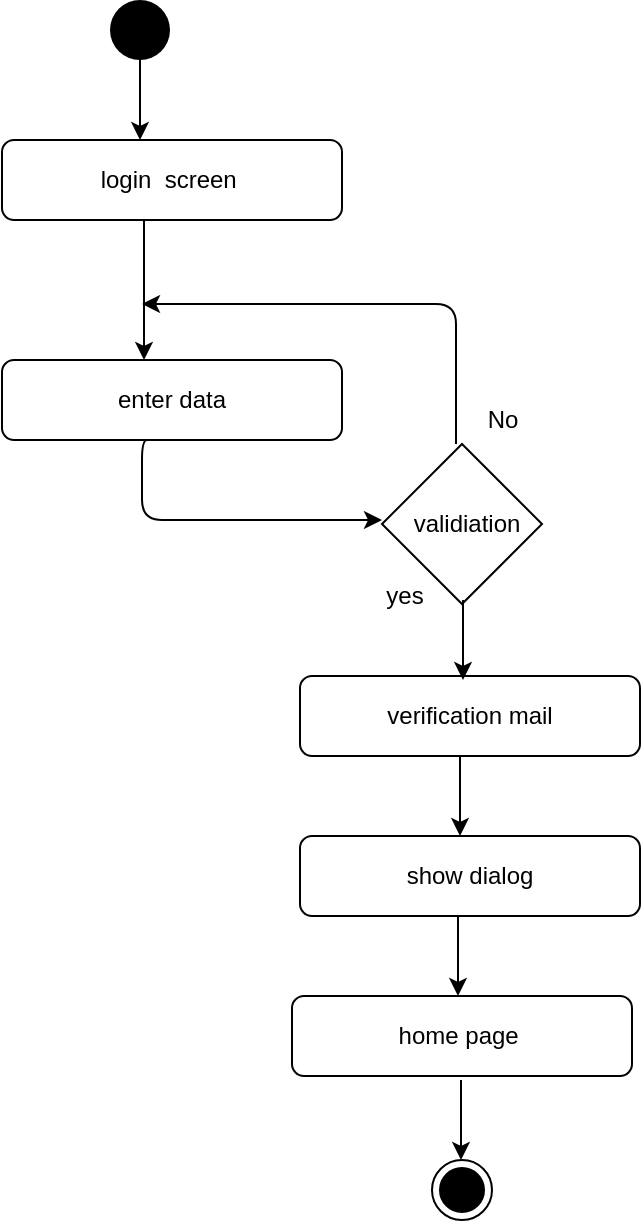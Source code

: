 <mxfile version="13.9.9" type="device"><diagram id="szwSDFGEC0Ppb4oFLjrS" name="Page-1"><mxGraphModel dx="1024" dy="592" grid="1" gridSize="10" guides="1" tooltips="1" connect="1" arrows="1" fold="1" page="1" pageScale="1" pageWidth="850" pageHeight="1100" math="0" shadow="0"><root><mxCell id="0"/><mxCell id="1" parent="0"/><mxCell id="4GXsQNOUUyJ4wqrIdVac-1" value="" style="ellipse;fillColor=#000000;strokeColor=none;" vertex="1" parent="1"><mxGeometry x="214" y="60" width="30" height="30" as="geometry"/></mxCell><mxCell id="4GXsQNOUUyJ4wqrIdVac-2" value="" style="edgeStyle=segmentEdgeStyle;endArrow=classic;html=1;exitX=0.5;exitY=1;exitDx=0;exitDy=0;" edge="1" parent="1"><mxGeometry width="50" height="50" relative="1" as="geometry"><mxPoint x="229" y="90" as="sourcePoint"/><mxPoint x="229" y="130" as="targetPoint"/></mxGeometry></mxCell><mxCell id="4GXsQNOUUyJ4wqrIdVac-3" value="login&amp;nbsp; screen&amp;nbsp;" style="shape=ext;rounded=1;html=1;whiteSpace=wrap;" vertex="1" parent="1"><mxGeometry x="160" y="130" width="170" height="40" as="geometry"/></mxCell><mxCell id="4GXsQNOUUyJ4wqrIdVac-4" value="" style="edgeStyle=segmentEdgeStyle;endArrow=classic;html=1;exitX=0.5;exitY=1;exitDx=0;exitDy=0;" edge="1" parent="1"><mxGeometry width="50" height="50" relative="1" as="geometry"><mxPoint x="231" y="170" as="sourcePoint"/><mxPoint x="231" y="240" as="targetPoint"/></mxGeometry></mxCell><mxCell id="4GXsQNOUUyJ4wqrIdVac-5" value="enter data" style="shape=ext;rounded=1;html=1;whiteSpace=wrap;" vertex="1" parent="1"><mxGeometry x="160" y="240" width="170" height="40" as="geometry"/></mxCell><mxCell id="4GXsQNOUUyJ4wqrIdVac-6" value="" style="edgeStyle=segmentEdgeStyle;endArrow=classic;html=1;exitX=0.5;exitY=1;exitDx=0;exitDy=0;" edge="1" parent="1"><mxGeometry width="50" height="50" relative="1" as="geometry"><mxPoint x="235" y="280" as="sourcePoint"/><mxPoint x="350" y="320" as="targetPoint"/><Array as="points"><mxPoint x="230" y="280"/><mxPoint x="230" y="320"/></Array></mxGeometry></mxCell><mxCell id="4GXsQNOUUyJ4wqrIdVac-7" value="" style="rhombus;whiteSpace=wrap;html=1;" vertex="1" parent="1"><mxGeometry x="350" y="282" width="80" height="80" as="geometry"/></mxCell><mxCell id="4GXsQNOUUyJ4wqrIdVac-8" value="validiation" style="text;html=1;align=center;verticalAlign=middle;resizable=0;points=[];autosize=1;" vertex="1" parent="1"><mxGeometry x="357" y="312" width="70" height="20" as="geometry"/></mxCell><mxCell id="4GXsQNOUUyJ4wqrIdVac-9" value="" style="edgeStyle=segmentEdgeStyle;endArrow=classic;html=1;" edge="1" parent="1"><mxGeometry width="50" height="50" relative="1" as="geometry"><mxPoint x="387" y="282" as="sourcePoint"/><mxPoint x="230" y="212" as="targetPoint"/><Array as="points"><mxPoint x="387" y="212"/></Array></mxGeometry></mxCell><mxCell id="4GXsQNOUUyJ4wqrIdVac-12" value="verification mail" style="shape=ext;rounded=1;html=1;whiteSpace=wrap;" vertex="1" parent="1"><mxGeometry x="309" y="398" width="170" height="40" as="geometry"/></mxCell><mxCell id="4GXsQNOUUyJ4wqrIdVac-13" value="" style="edgeStyle=segmentEdgeStyle;endArrow=classic;html=1;exitX=0.5;exitY=1;exitDx=0;exitDy=0;" edge="1" parent="1"><mxGeometry width="50" height="50" relative="1" as="geometry"><mxPoint x="389" y="438" as="sourcePoint"/><mxPoint x="389" y="478" as="targetPoint"/></mxGeometry></mxCell><mxCell id="4GXsQNOUUyJ4wqrIdVac-14" value="" style="edgeStyle=segmentEdgeStyle;endArrow=classic;html=1;exitX=0.5;exitY=1;exitDx=0;exitDy=0;" edge="1" parent="1"><mxGeometry width="50" height="50" relative="1" as="geometry"><mxPoint x="390.5" y="360" as="sourcePoint"/><mxPoint x="390.5" y="400" as="targetPoint"/></mxGeometry></mxCell><mxCell id="4GXsQNOUUyJ4wqrIdVac-15" value="show dialog" style="shape=ext;rounded=1;html=1;whiteSpace=wrap;" vertex="1" parent="1"><mxGeometry x="309" y="478" width="170" height="40" as="geometry"/></mxCell><mxCell id="4GXsQNOUUyJ4wqrIdVac-16" value="home page&amp;nbsp;" style="shape=ext;rounded=1;html=1;whiteSpace=wrap;" vertex="1" parent="1"><mxGeometry x="305" y="558" width="170" height="40" as="geometry"/></mxCell><mxCell id="4GXsQNOUUyJ4wqrIdVac-17" value="" style="edgeStyle=segmentEdgeStyle;endArrow=classic;html=1;exitX=0.5;exitY=1;exitDx=0;exitDy=0;" edge="1" parent="1"><mxGeometry width="50" height="50" relative="1" as="geometry"><mxPoint x="388" y="518" as="sourcePoint"/><mxPoint x="388" y="558" as="targetPoint"/></mxGeometry></mxCell><mxCell id="4GXsQNOUUyJ4wqrIdVac-18" value="" style="ellipse;html=1;shape=endState;fillColor=#000000;strokeColor=#000000;" vertex="1" parent="1"><mxGeometry x="375" y="640" width="30" height="30" as="geometry"/></mxCell><mxCell id="4GXsQNOUUyJ4wqrIdVac-19" value="" style="edgeStyle=segmentEdgeStyle;endArrow=classic;html=1;exitX=0.5;exitY=1;exitDx=0;exitDy=0;" edge="1" parent="1"><mxGeometry width="50" height="50" relative="1" as="geometry"><mxPoint x="389.5" y="600" as="sourcePoint"/><mxPoint x="389.5" y="640" as="targetPoint"/></mxGeometry></mxCell><mxCell id="4GXsQNOUUyJ4wqrIdVac-20" value="No" style="text;html=1;align=center;verticalAlign=middle;resizable=0;points=[];autosize=1;" vertex="1" parent="1"><mxGeometry x="395" y="260" width="30" height="20" as="geometry"/></mxCell><mxCell id="4GXsQNOUUyJ4wqrIdVac-21" value="yes" style="text;html=1;align=center;verticalAlign=middle;resizable=0;points=[];autosize=1;" vertex="1" parent="1"><mxGeometry x="346" y="348" width="30" height="20" as="geometry"/></mxCell></root></mxGraphModel></diagram></mxfile>